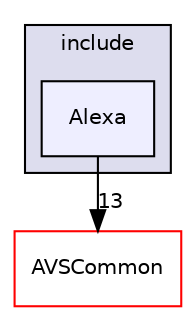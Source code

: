 digraph "/home/ANT.AMAZON.COM/womw/workplace/1.19_release/doxy/avs-device-sdk/CapabilityAgents/Alexa/include/Alexa" {
  compound=true
  node [ fontsize="10", fontname="Helvetica"];
  edge [ labelfontsize="10", labelfontname="Helvetica"];
  subgraph clusterdir_7bea2613620dd0e302af38c664599d1d {
    graph [ bgcolor="#ddddee", pencolor="black", label="include" fontname="Helvetica", fontsize="10", URL="dir_7bea2613620dd0e302af38c664599d1d.html"]
  dir_cb32440b41aafb66c9030f665380fba1 [shape=box, label="Alexa", style="filled", fillcolor="#eeeeff", pencolor="black", URL="dir_cb32440b41aafb66c9030f665380fba1.html"];
  }
  dir_13e65effb2bde530b17b3d5eefcd0266 [shape=box label="AVSCommon" fillcolor="white" style="filled" color="red" URL="dir_13e65effb2bde530b17b3d5eefcd0266.html"];
  dir_cb32440b41aafb66c9030f665380fba1->dir_13e65effb2bde530b17b3d5eefcd0266 [headlabel="13", labeldistance=1.5 headhref="dir_000183_000017.html"];
}
